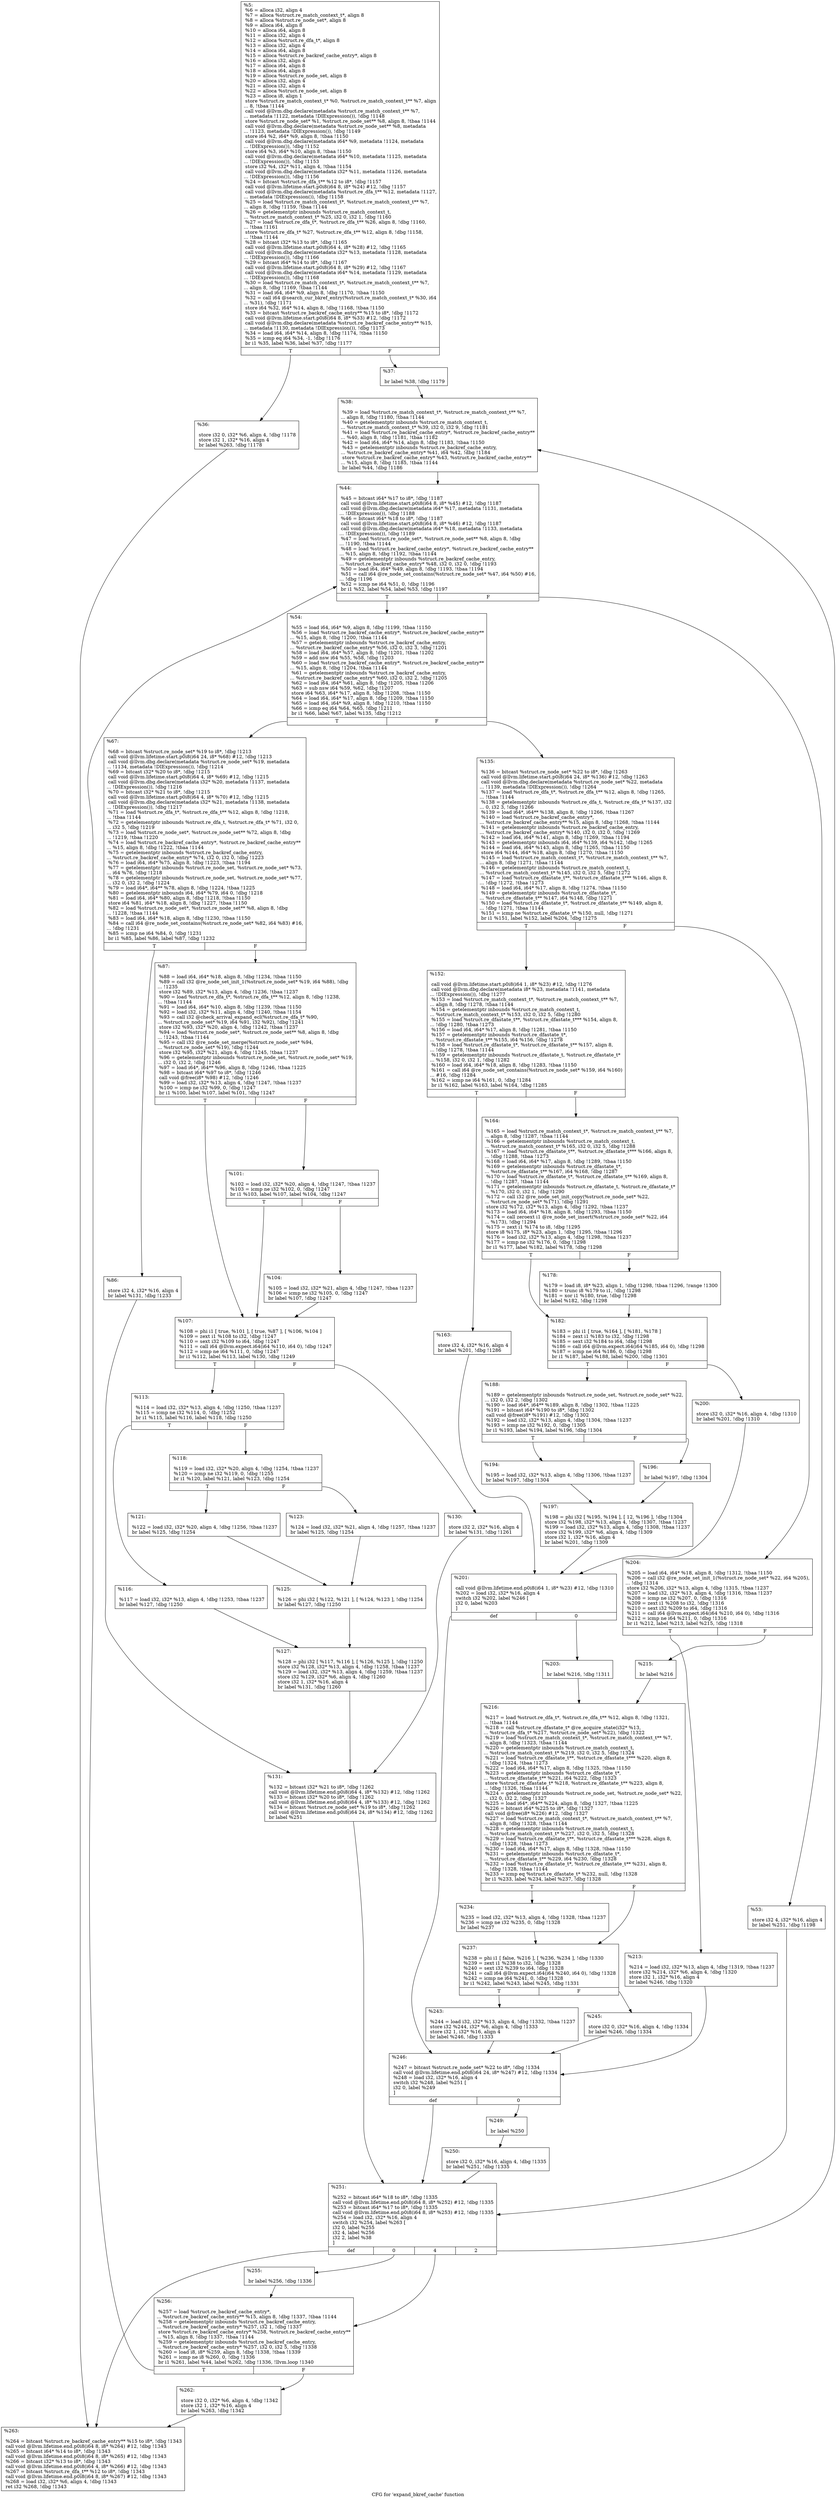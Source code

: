 digraph "CFG for 'expand_bkref_cache' function" {
	label="CFG for 'expand_bkref_cache' function";

	Node0xc39ac0 [shape=record,label="{%5:\l  %6 = alloca i32, align 4\l  %7 = alloca %struct.re_match_context_t*, align 8\l  %8 = alloca %struct.re_node_set*, align 8\l  %9 = alloca i64, align 8\l  %10 = alloca i64, align 8\l  %11 = alloca i32, align 4\l  %12 = alloca %struct.re_dfa_t*, align 8\l  %13 = alloca i32, align 4\l  %14 = alloca i64, align 8\l  %15 = alloca %struct.re_backref_cache_entry*, align 8\l  %16 = alloca i32, align 4\l  %17 = alloca i64, align 8\l  %18 = alloca i64, align 8\l  %19 = alloca %struct.re_node_set, align 8\l  %20 = alloca i32, align 4\l  %21 = alloca i32, align 4\l  %22 = alloca %struct.re_node_set, align 8\l  %23 = alloca i8, align 1\l  store %struct.re_match_context_t* %0, %struct.re_match_context_t** %7, align\l... 8, !tbaa !1144\l  call void @llvm.dbg.declare(metadata %struct.re_match_context_t** %7,\l... metadata !1122, metadata !DIExpression()), !dbg !1148\l  store %struct.re_node_set* %1, %struct.re_node_set** %8, align 8, !tbaa !1144\l  call void @llvm.dbg.declare(metadata %struct.re_node_set** %8, metadata\l... !1123, metadata !DIExpression()), !dbg !1149\l  store i64 %2, i64* %9, align 8, !tbaa !1150\l  call void @llvm.dbg.declare(metadata i64* %9, metadata !1124, metadata\l... !DIExpression()), !dbg !1152\l  store i64 %3, i64* %10, align 8, !tbaa !1150\l  call void @llvm.dbg.declare(metadata i64* %10, metadata !1125, metadata\l... !DIExpression()), !dbg !1153\l  store i32 %4, i32* %11, align 4, !tbaa !1154\l  call void @llvm.dbg.declare(metadata i32* %11, metadata !1126, metadata\l... !DIExpression()), !dbg !1156\l  %24 = bitcast %struct.re_dfa_t** %12 to i8*, !dbg !1157\l  call void @llvm.lifetime.start.p0i8(i64 8, i8* %24) #12, !dbg !1157\l  call void @llvm.dbg.declare(metadata %struct.re_dfa_t** %12, metadata !1127,\l... metadata !DIExpression()), !dbg !1158\l  %25 = load %struct.re_match_context_t*, %struct.re_match_context_t** %7,\l... align 8, !dbg !1159, !tbaa !1144\l  %26 = getelementptr inbounds %struct.re_match_context_t,\l... %struct.re_match_context_t* %25, i32 0, i32 1, !dbg !1160\l  %27 = load %struct.re_dfa_t*, %struct.re_dfa_t** %26, align 8, !dbg !1160,\l... !tbaa !1161\l  store %struct.re_dfa_t* %27, %struct.re_dfa_t** %12, align 8, !dbg !1158,\l... !tbaa !1144\l  %28 = bitcast i32* %13 to i8*, !dbg !1165\l  call void @llvm.lifetime.start.p0i8(i64 4, i8* %28) #12, !dbg !1165\l  call void @llvm.dbg.declare(metadata i32* %13, metadata !1128, metadata\l... !DIExpression()), !dbg !1166\l  %29 = bitcast i64* %14 to i8*, !dbg !1167\l  call void @llvm.lifetime.start.p0i8(i64 8, i8* %29) #12, !dbg !1167\l  call void @llvm.dbg.declare(metadata i64* %14, metadata !1129, metadata\l... !DIExpression()), !dbg !1168\l  %30 = load %struct.re_match_context_t*, %struct.re_match_context_t** %7,\l... align 8, !dbg !1169, !tbaa !1144\l  %31 = load i64, i64* %9, align 8, !dbg !1170, !tbaa !1150\l  %32 = call i64 @search_cur_bkref_entry(%struct.re_match_context_t* %30, i64\l... %31), !dbg !1171\l  store i64 %32, i64* %14, align 8, !dbg !1168, !tbaa !1150\l  %33 = bitcast %struct.re_backref_cache_entry** %15 to i8*, !dbg !1172\l  call void @llvm.lifetime.start.p0i8(i64 8, i8* %33) #12, !dbg !1172\l  call void @llvm.dbg.declare(metadata %struct.re_backref_cache_entry** %15,\l... metadata !1130, metadata !DIExpression()), !dbg !1173\l  %34 = load i64, i64* %14, align 8, !dbg !1174, !tbaa !1150\l  %35 = icmp eq i64 %34, -1, !dbg !1176\l  br i1 %35, label %36, label %37, !dbg !1177\l|{<s0>T|<s1>F}}"];
	Node0xc39ac0:s0 -> Node0xc39be0;
	Node0xc39ac0:s1 -> Node0xc39c30;
	Node0xc39be0 [shape=record,label="{%36:\l\l  store i32 0, i32* %6, align 4, !dbg !1178\l  store i32 1, i32* %16, align 4\l  br label %263, !dbg !1178\l}"];
	Node0xc39be0 -> Node0xc3ab30;
	Node0xc39c30 [shape=record,label="{%37:\l\l  br label %38, !dbg !1179\l}"];
	Node0xc39c30 -> Node0xc39c80;
	Node0xc39c80 [shape=record,label="{%38:\l\l  %39 = load %struct.re_match_context_t*, %struct.re_match_context_t** %7,\l... align 8, !dbg !1180, !tbaa !1144\l  %40 = getelementptr inbounds %struct.re_match_context_t,\l... %struct.re_match_context_t* %39, i32 0, i32 9, !dbg !1181\l  %41 = load %struct.re_backref_cache_entry*, %struct.re_backref_cache_entry**\l... %40, align 8, !dbg !1181, !tbaa !1182\l  %42 = load i64, i64* %14, align 8, !dbg !1183, !tbaa !1150\l  %43 = getelementptr inbounds %struct.re_backref_cache_entry,\l... %struct.re_backref_cache_entry* %41, i64 %42, !dbg !1184\l  store %struct.re_backref_cache_entry* %43, %struct.re_backref_cache_entry**\l... %15, align 8, !dbg !1185, !tbaa !1144\l  br label %44, !dbg !1186\l}"];
	Node0xc39c80 -> Node0xc39cd0;
	Node0xc39cd0 [shape=record,label="{%44:\l\l  %45 = bitcast i64* %17 to i8*, !dbg !1187\l  call void @llvm.lifetime.start.p0i8(i64 8, i8* %45) #12, !dbg !1187\l  call void @llvm.dbg.declare(metadata i64* %17, metadata !1131, metadata\l... !DIExpression()), !dbg !1188\l  %46 = bitcast i64* %18 to i8*, !dbg !1187\l  call void @llvm.lifetime.start.p0i8(i64 8, i8* %46) #12, !dbg !1187\l  call void @llvm.dbg.declare(metadata i64* %18, metadata !1133, metadata\l... !DIExpression()), !dbg !1189\l  %47 = load %struct.re_node_set*, %struct.re_node_set** %8, align 8, !dbg\l... !1190, !tbaa !1144\l  %48 = load %struct.re_backref_cache_entry*, %struct.re_backref_cache_entry**\l... %15, align 8, !dbg !1192, !tbaa !1144\l  %49 = getelementptr inbounds %struct.re_backref_cache_entry,\l... %struct.re_backref_cache_entry* %48, i32 0, i32 0, !dbg !1193\l  %50 = load i64, i64* %49, align 8, !dbg !1193, !tbaa !1194\l  %51 = call i64 @re_node_set_contains(%struct.re_node_set* %47, i64 %50) #16,\l... !dbg !1196\l  %52 = icmp ne i64 %51, 0, !dbg !1196\l  br i1 %52, label %54, label %53, !dbg !1197\l|{<s0>T|<s1>F}}"];
	Node0xc39cd0:s0 -> Node0xc39d70;
	Node0xc39cd0:s1 -> Node0xc39d20;
	Node0xc39d20 [shape=record,label="{%53:\l\l  store i32 4, i32* %16, align 4\l  br label %251, !dbg !1198\l}"];
	Node0xc39d20 -> Node0xc3a9f0;
	Node0xc39d70 [shape=record,label="{%54:\l\l  %55 = load i64, i64* %9, align 8, !dbg !1199, !tbaa !1150\l  %56 = load %struct.re_backref_cache_entry*, %struct.re_backref_cache_entry**\l... %15, align 8, !dbg !1200, !tbaa !1144\l  %57 = getelementptr inbounds %struct.re_backref_cache_entry,\l... %struct.re_backref_cache_entry* %56, i32 0, i32 3, !dbg !1201\l  %58 = load i64, i64* %57, align 8, !dbg !1201, !tbaa !1202\l  %59 = add nsw i64 %55, %58, !dbg !1203\l  %60 = load %struct.re_backref_cache_entry*, %struct.re_backref_cache_entry**\l... %15, align 8, !dbg !1204, !tbaa !1144\l  %61 = getelementptr inbounds %struct.re_backref_cache_entry,\l... %struct.re_backref_cache_entry* %60, i32 0, i32 2, !dbg !1205\l  %62 = load i64, i64* %61, align 8, !dbg !1205, !tbaa !1206\l  %63 = sub nsw i64 %59, %62, !dbg !1207\l  store i64 %63, i64* %17, align 8, !dbg !1208, !tbaa !1150\l  %64 = load i64, i64* %17, align 8, !dbg !1209, !tbaa !1150\l  %65 = load i64, i64* %9, align 8, !dbg !1210, !tbaa !1150\l  %66 = icmp eq i64 %64, %65, !dbg !1211\l  br i1 %66, label %67, label %135, !dbg !1212\l|{<s0>T|<s1>F}}"];
	Node0xc39d70:s0 -> Node0xc39dc0;
	Node0xc39d70:s1 -> Node0xc3a270;
	Node0xc39dc0 [shape=record,label="{%67:\l\l  %68 = bitcast %struct.re_node_set* %19 to i8*, !dbg !1213\l  call void @llvm.lifetime.start.p0i8(i64 24, i8* %68) #12, !dbg !1213\l  call void @llvm.dbg.declare(metadata %struct.re_node_set* %19, metadata\l... !1134, metadata !DIExpression()), !dbg !1214\l  %69 = bitcast i32* %20 to i8*, !dbg !1215\l  call void @llvm.lifetime.start.p0i8(i64 4, i8* %69) #12, !dbg !1215\l  call void @llvm.dbg.declare(metadata i32* %20, metadata !1137, metadata\l... !DIExpression()), !dbg !1216\l  %70 = bitcast i32* %21 to i8*, !dbg !1215\l  call void @llvm.lifetime.start.p0i8(i64 4, i8* %70) #12, !dbg !1215\l  call void @llvm.dbg.declare(metadata i32* %21, metadata !1138, metadata\l... !DIExpression()), !dbg !1217\l  %71 = load %struct.re_dfa_t*, %struct.re_dfa_t** %12, align 8, !dbg !1218,\l... !tbaa !1144\l  %72 = getelementptr inbounds %struct.re_dfa_t, %struct.re_dfa_t* %71, i32 0,\l... i32 5, !dbg !1219\l  %73 = load %struct.re_node_set*, %struct.re_node_set** %72, align 8, !dbg\l... !1219, !tbaa !1220\l  %74 = load %struct.re_backref_cache_entry*, %struct.re_backref_cache_entry**\l... %15, align 8, !dbg !1222, !tbaa !1144\l  %75 = getelementptr inbounds %struct.re_backref_cache_entry,\l... %struct.re_backref_cache_entry* %74, i32 0, i32 0, !dbg !1223\l  %76 = load i64, i64* %75, align 8, !dbg !1223, !tbaa !1194\l  %77 = getelementptr inbounds %struct.re_node_set, %struct.re_node_set* %73,\l... i64 %76, !dbg !1218\l  %78 = getelementptr inbounds %struct.re_node_set, %struct.re_node_set* %77,\l... i32 0, i32 2, !dbg !1224\l  %79 = load i64*, i64** %78, align 8, !dbg !1224, !tbaa !1225\l  %80 = getelementptr inbounds i64, i64* %79, i64 0, !dbg !1218\l  %81 = load i64, i64* %80, align 8, !dbg !1218, !tbaa !1150\l  store i64 %81, i64* %18, align 8, !dbg !1227, !tbaa !1150\l  %82 = load %struct.re_node_set*, %struct.re_node_set** %8, align 8, !dbg\l... !1228, !tbaa !1144\l  %83 = load i64, i64* %18, align 8, !dbg !1230, !tbaa !1150\l  %84 = call i64 @re_node_set_contains(%struct.re_node_set* %82, i64 %83) #16,\l... !dbg !1231\l  %85 = icmp ne i64 %84, 0, !dbg !1231\l  br i1 %85, label %86, label %87, !dbg !1232\l|{<s0>T|<s1>F}}"];
	Node0xc39dc0:s0 -> Node0xc39e10;
	Node0xc39dc0:s1 -> Node0xc39e60;
	Node0xc39e10 [shape=record,label="{%86:\l\l  store i32 4, i32* %16, align 4\l  br label %131, !dbg !1233\l}"];
	Node0xc39e10 -> Node0xc3a220;
	Node0xc39e60 [shape=record,label="{%87:\l\l  %88 = load i64, i64* %18, align 8, !dbg !1234, !tbaa !1150\l  %89 = call i32 @re_node_set_init_1(%struct.re_node_set* %19, i64 %88), !dbg\l... !1235\l  store i32 %89, i32* %13, align 4, !dbg !1236, !tbaa !1237\l  %90 = load %struct.re_dfa_t*, %struct.re_dfa_t** %12, align 8, !dbg !1238,\l... !tbaa !1144\l  %91 = load i64, i64* %10, align 8, !dbg !1239, !tbaa !1150\l  %92 = load i32, i32* %11, align 4, !dbg !1240, !tbaa !1154\l  %93 = call i32 @check_arrival_expand_ecl(%struct.re_dfa_t* %90,\l... %struct.re_node_set* %19, i64 %91, i32 %92), !dbg !1241\l  store i32 %93, i32* %20, align 4, !dbg !1242, !tbaa !1237\l  %94 = load %struct.re_node_set*, %struct.re_node_set** %8, align 8, !dbg\l... !1243, !tbaa !1144\l  %95 = call i32 @re_node_set_merge(%struct.re_node_set* %94,\l... %struct.re_node_set* %19), !dbg !1244\l  store i32 %95, i32* %21, align 4, !dbg !1245, !tbaa !1237\l  %96 = getelementptr inbounds %struct.re_node_set, %struct.re_node_set* %19,\l... i32 0, i32 2, !dbg !1246\l  %97 = load i64*, i64** %96, align 8, !dbg !1246, !tbaa !1225\l  %98 = bitcast i64* %97 to i8*, !dbg !1246\l  call void @free(i8* %98) #12, !dbg !1246\l  %99 = load i32, i32* %13, align 4, !dbg !1247, !tbaa !1237\l  %100 = icmp ne i32 %99, 0, !dbg !1247\l  br i1 %100, label %107, label %101, !dbg !1247\l|{<s0>T|<s1>F}}"];
	Node0xc39e60:s0 -> Node0xc39f50;
	Node0xc39e60:s1 -> Node0xc39eb0;
	Node0xc39eb0 [shape=record,label="{%101:\l\l  %102 = load i32, i32* %20, align 4, !dbg !1247, !tbaa !1237\l  %103 = icmp ne i32 %102, 0, !dbg !1247\l  br i1 %103, label %107, label %104, !dbg !1247\l|{<s0>T|<s1>F}}"];
	Node0xc39eb0:s0 -> Node0xc39f50;
	Node0xc39eb0:s1 -> Node0xc39f00;
	Node0xc39f00 [shape=record,label="{%104:\l\l  %105 = load i32, i32* %21, align 4, !dbg !1247, !tbaa !1237\l  %106 = icmp ne i32 %105, 0, !dbg !1247\l  br label %107, !dbg !1247\l}"];
	Node0xc39f00 -> Node0xc39f50;
	Node0xc39f50 [shape=record,label="{%107:\l\l  %108 = phi i1 [ true, %101 ], [ true, %87 ], [ %106, %104 ]\l  %109 = zext i1 %108 to i32, !dbg !1247\l  %110 = sext i32 %109 to i64, !dbg !1247\l  %111 = call i64 @llvm.expect.i64(i64 %110, i64 0), !dbg !1247\l  %112 = icmp ne i64 %111, 0, !dbg !1247\l  br i1 %112, label %113, label %130, !dbg !1249\l|{<s0>T|<s1>F}}"];
	Node0xc39f50:s0 -> Node0xc39fa0;
	Node0xc39f50:s1 -> Node0xc3a1d0;
	Node0xc39fa0 [shape=record,label="{%113:\l\l  %114 = load i32, i32* %13, align 4, !dbg !1250, !tbaa !1237\l  %115 = icmp ne i32 %114, 0, !dbg !1252\l  br i1 %115, label %116, label %118, !dbg !1250\l|{<s0>T|<s1>F}}"];
	Node0xc39fa0:s0 -> Node0xc39ff0;
	Node0xc39fa0:s1 -> Node0xc3a040;
	Node0xc39ff0 [shape=record,label="{%116:\l\l  %117 = load i32, i32* %13, align 4, !dbg !1253, !tbaa !1237\l  br label %127, !dbg !1250\l}"];
	Node0xc39ff0 -> Node0xc3a180;
	Node0xc3a040 [shape=record,label="{%118:\l\l  %119 = load i32, i32* %20, align 4, !dbg !1254, !tbaa !1237\l  %120 = icmp ne i32 %119, 0, !dbg !1255\l  br i1 %120, label %121, label %123, !dbg !1254\l|{<s0>T|<s1>F}}"];
	Node0xc3a040:s0 -> Node0xc3a090;
	Node0xc3a040:s1 -> Node0xc3a0e0;
	Node0xc3a090 [shape=record,label="{%121:\l\l  %122 = load i32, i32* %20, align 4, !dbg !1256, !tbaa !1237\l  br label %125, !dbg !1254\l}"];
	Node0xc3a090 -> Node0xc3a130;
	Node0xc3a0e0 [shape=record,label="{%123:\l\l  %124 = load i32, i32* %21, align 4, !dbg !1257, !tbaa !1237\l  br label %125, !dbg !1254\l}"];
	Node0xc3a0e0 -> Node0xc3a130;
	Node0xc3a130 [shape=record,label="{%125:\l\l  %126 = phi i32 [ %122, %121 ], [ %124, %123 ], !dbg !1254\l  br label %127, !dbg !1250\l}"];
	Node0xc3a130 -> Node0xc3a180;
	Node0xc3a180 [shape=record,label="{%127:\l\l  %128 = phi i32 [ %117, %116 ], [ %126, %125 ], !dbg !1250\l  store i32 %128, i32* %13, align 4, !dbg !1258, !tbaa !1237\l  %129 = load i32, i32* %13, align 4, !dbg !1259, !tbaa !1237\l  store i32 %129, i32* %6, align 4, !dbg !1260\l  store i32 1, i32* %16, align 4\l  br label %131, !dbg !1260\l}"];
	Node0xc3a180 -> Node0xc3a220;
	Node0xc3a1d0 [shape=record,label="{%130:\l\l  store i32 2, i32* %16, align 4\l  br label %131, !dbg !1261\l}"];
	Node0xc3a1d0 -> Node0xc3a220;
	Node0xc3a220 [shape=record,label="{%131:\l\l  %132 = bitcast i32* %21 to i8*, !dbg !1262\l  call void @llvm.lifetime.end.p0i8(i64 4, i8* %132) #12, !dbg !1262\l  %133 = bitcast i32* %20 to i8*, !dbg !1262\l  call void @llvm.lifetime.end.p0i8(i64 4, i8* %133) #12, !dbg !1262\l  %134 = bitcast %struct.re_node_set* %19 to i8*, !dbg !1262\l  call void @llvm.lifetime.end.p0i8(i64 24, i8* %134) #12, !dbg !1262\l  br label %251\l}"];
	Node0xc3a220 -> Node0xc3a9f0;
	Node0xc3a270 [shape=record,label="{%135:\l\l  %136 = bitcast %struct.re_node_set* %22 to i8*, !dbg !1263\l  call void @llvm.lifetime.start.p0i8(i64 24, i8* %136) #12, !dbg !1263\l  call void @llvm.dbg.declare(metadata %struct.re_node_set* %22, metadata\l... !1139, metadata !DIExpression()), !dbg !1264\l  %137 = load %struct.re_dfa_t*, %struct.re_dfa_t** %12, align 8, !dbg !1265,\l... !tbaa !1144\l  %138 = getelementptr inbounds %struct.re_dfa_t, %struct.re_dfa_t* %137, i32\l... 0, i32 3, !dbg !1266\l  %139 = load i64*, i64** %138, align 8, !dbg !1266, !tbaa !1267\l  %140 = load %struct.re_backref_cache_entry*,\l... %struct.re_backref_cache_entry** %15, align 8, !dbg !1268, !tbaa !1144\l  %141 = getelementptr inbounds %struct.re_backref_cache_entry,\l... %struct.re_backref_cache_entry* %140, i32 0, i32 0, !dbg !1269\l  %142 = load i64, i64* %141, align 8, !dbg !1269, !tbaa !1194\l  %143 = getelementptr inbounds i64, i64* %139, i64 %142, !dbg !1265\l  %144 = load i64, i64* %143, align 8, !dbg !1265, !tbaa !1150\l  store i64 %144, i64* %18, align 8, !dbg !1270, !tbaa !1150\l  %145 = load %struct.re_match_context_t*, %struct.re_match_context_t** %7,\l... align 8, !dbg !1271, !tbaa !1144\l  %146 = getelementptr inbounds %struct.re_match_context_t,\l... %struct.re_match_context_t* %145, i32 0, i32 5, !dbg !1272\l  %147 = load %struct.re_dfastate_t**, %struct.re_dfastate_t*** %146, align 8,\l... !dbg !1272, !tbaa !1273\l  %148 = load i64, i64* %17, align 8, !dbg !1274, !tbaa !1150\l  %149 = getelementptr inbounds %struct.re_dfastate_t*,\l... %struct.re_dfastate_t** %147, i64 %148, !dbg !1271\l  %150 = load %struct.re_dfastate_t*, %struct.re_dfastate_t** %149, align 8,\l... !dbg !1271, !tbaa !1144\l  %151 = icmp ne %struct.re_dfastate_t* %150, null, !dbg !1271\l  br i1 %151, label %152, label %204, !dbg !1275\l|{<s0>T|<s1>F}}"];
	Node0xc3a270:s0 -> Node0xc3a2c0;
	Node0xc3a270:s1 -> Node0xc3a680;
	Node0xc3a2c0 [shape=record,label="{%152:\l\l  call void @llvm.lifetime.start.p0i8(i64 1, i8* %23) #12, !dbg !1276\l  call void @llvm.dbg.declare(metadata i8* %23, metadata !1141, metadata\l... !DIExpression()), !dbg !1277\l  %153 = load %struct.re_match_context_t*, %struct.re_match_context_t** %7,\l... align 8, !dbg !1278, !tbaa !1144\l  %154 = getelementptr inbounds %struct.re_match_context_t,\l... %struct.re_match_context_t* %153, i32 0, i32 5, !dbg !1280\l  %155 = load %struct.re_dfastate_t**, %struct.re_dfastate_t*** %154, align 8,\l... !dbg !1280, !tbaa !1273\l  %156 = load i64, i64* %17, align 8, !dbg !1281, !tbaa !1150\l  %157 = getelementptr inbounds %struct.re_dfastate_t*,\l... %struct.re_dfastate_t** %155, i64 %156, !dbg !1278\l  %158 = load %struct.re_dfastate_t*, %struct.re_dfastate_t** %157, align 8,\l... !dbg !1278, !tbaa !1144\l  %159 = getelementptr inbounds %struct.re_dfastate_t, %struct.re_dfastate_t*\l... %158, i32 0, i32 1, !dbg !1282\l  %160 = load i64, i64* %18, align 8, !dbg !1283, !tbaa !1150\l  %161 = call i64 @re_node_set_contains(%struct.re_node_set* %159, i64 %160)\l... #16, !dbg !1284\l  %162 = icmp ne i64 %161, 0, !dbg !1284\l  br i1 %162, label %163, label %164, !dbg !1285\l|{<s0>T|<s1>F}}"];
	Node0xc3a2c0:s0 -> Node0xc3a310;
	Node0xc3a2c0:s1 -> Node0xc3a360;
	Node0xc3a310 [shape=record,label="{%163:\l\l  store i32 4, i32* %16, align 4\l  br label %201, !dbg !1286\l}"];
	Node0xc3a310 -> Node0xc3a5e0;
	Node0xc3a360 [shape=record,label="{%164:\l\l  %165 = load %struct.re_match_context_t*, %struct.re_match_context_t** %7,\l... align 8, !dbg !1287, !tbaa !1144\l  %166 = getelementptr inbounds %struct.re_match_context_t,\l... %struct.re_match_context_t* %165, i32 0, i32 5, !dbg !1288\l  %167 = load %struct.re_dfastate_t**, %struct.re_dfastate_t*** %166, align 8,\l... !dbg !1288, !tbaa !1273\l  %168 = load i64, i64* %17, align 8, !dbg !1289, !tbaa !1150\l  %169 = getelementptr inbounds %struct.re_dfastate_t*,\l... %struct.re_dfastate_t** %167, i64 %168, !dbg !1287\l  %170 = load %struct.re_dfastate_t*, %struct.re_dfastate_t** %169, align 8,\l... !dbg !1287, !tbaa !1144\l  %171 = getelementptr inbounds %struct.re_dfastate_t, %struct.re_dfastate_t*\l... %170, i32 0, i32 1, !dbg !1290\l  %172 = call i32 @re_node_set_init_copy(%struct.re_node_set* %22,\l... %struct.re_node_set* %171), !dbg !1291\l  store i32 %172, i32* %13, align 4, !dbg !1292, !tbaa !1237\l  %173 = load i64, i64* %18, align 8, !dbg !1293, !tbaa !1150\l  %174 = call zeroext i1 @re_node_set_insert(%struct.re_node_set* %22, i64\l... %173), !dbg !1294\l  %175 = zext i1 %174 to i8, !dbg !1295\l  store i8 %175, i8* %23, align 1, !dbg !1295, !tbaa !1296\l  %176 = load i32, i32* %13, align 4, !dbg !1298, !tbaa !1237\l  %177 = icmp ne i32 %176, 0, !dbg !1298\l  br i1 %177, label %182, label %178, !dbg !1298\l|{<s0>T|<s1>F}}"];
	Node0xc3a360:s0 -> Node0xc3a400;
	Node0xc3a360:s1 -> Node0xc3a3b0;
	Node0xc3a3b0 [shape=record,label="{%178:\l\l  %179 = load i8, i8* %23, align 1, !dbg !1298, !tbaa !1296, !range !1300\l  %180 = trunc i8 %179 to i1, !dbg !1298\l  %181 = xor i1 %180, true, !dbg !1298\l  br label %182, !dbg !1298\l}"];
	Node0xc3a3b0 -> Node0xc3a400;
	Node0xc3a400 [shape=record,label="{%182:\l\l  %183 = phi i1 [ true, %164 ], [ %181, %178 ]\l  %184 = zext i1 %183 to i32, !dbg !1298\l  %185 = sext i32 %184 to i64, !dbg !1298\l  %186 = call i64 @llvm.expect.i64(i64 %185, i64 0), !dbg !1298\l  %187 = icmp ne i64 %186, 0, !dbg !1298\l  br i1 %187, label %188, label %200, !dbg !1301\l|{<s0>T|<s1>F}}"];
	Node0xc3a400:s0 -> Node0xc3a450;
	Node0xc3a400:s1 -> Node0xc3a590;
	Node0xc3a450 [shape=record,label="{%188:\l\l  %189 = getelementptr inbounds %struct.re_node_set, %struct.re_node_set* %22,\l... i32 0, i32 2, !dbg !1302\l  %190 = load i64*, i64** %189, align 8, !dbg !1302, !tbaa !1225\l  %191 = bitcast i64* %190 to i8*, !dbg !1302\l  call void @free(i8* %191) #12, !dbg !1302\l  %192 = load i32, i32* %13, align 4, !dbg !1304, !tbaa !1237\l  %193 = icmp ne i32 %192, 0, !dbg !1305\l  br i1 %193, label %194, label %196, !dbg !1304\l|{<s0>T|<s1>F}}"];
	Node0xc3a450:s0 -> Node0xc3a4a0;
	Node0xc3a450:s1 -> Node0xc3a4f0;
	Node0xc3a4a0 [shape=record,label="{%194:\l\l  %195 = load i32, i32* %13, align 4, !dbg !1306, !tbaa !1237\l  br label %197, !dbg !1304\l}"];
	Node0xc3a4a0 -> Node0xc3a540;
	Node0xc3a4f0 [shape=record,label="{%196:\l\l  br label %197, !dbg !1304\l}"];
	Node0xc3a4f0 -> Node0xc3a540;
	Node0xc3a540 [shape=record,label="{%197:\l\l  %198 = phi i32 [ %195, %194 ], [ 12, %196 ], !dbg !1304\l  store i32 %198, i32* %13, align 4, !dbg !1307, !tbaa !1237\l  %199 = load i32, i32* %13, align 4, !dbg !1308, !tbaa !1237\l  store i32 %199, i32* %6, align 4, !dbg !1309\l  store i32 1, i32* %16, align 4\l  br label %201, !dbg !1309\l}"];
	Node0xc3a540 -> Node0xc3a5e0;
	Node0xc3a590 [shape=record,label="{%200:\l\l  store i32 0, i32* %16, align 4, !dbg !1310\l  br label %201, !dbg !1310\l}"];
	Node0xc3a590 -> Node0xc3a5e0;
	Node0xc3a5e0 [shape=record,label="{%201:\l\l  call void @llvm.lifetime.end.p0i8(i64 1, i8* %23) #12, !dbg !1310\l  %202 = load i32, i32* %16, align 4\l  switch i32 %202, label %246 [\l    i32 0, label %203\l  ]\l|{<s0>def|<s1>0}}"];
	Node0xc3a5e0:s0 -> Node0xc3a900;
	Node0xc3a5e0:s1 -> Node0xc3a630;
	Node0xc3a630 [shape=record,label="{%203:\l\l  br label %216, !dbg !1311\l}"];
	Node0xc3a630 -> Node0xc3a770;
	Node0xc3a680 [shape=record,label="{%204:\l\l  %205 = load i64, i64* %18, align 8, !dbg !1312, !tbaa !1150\l  %206 = call i32 @re_node_set_init_1(%struct.re_node_set* %22, i64 %205),\l... !dbg !1314\l  store i32 %206, i32* %13, align 4, !dbg !1315, !tbaa !1237\l  %207 = load i32, i32* %13, align 4, !dbg !1316, !tbaa !1237\l  %208 = icmp ne i32 %207, 0, !dbg !1316\l  %209 = zext i1 %208 to i32, !dbg !1316\l  %210 = sext i32 %209 to i64, !dbg !1316\l  %211 = call i64 @llvm.expect.i64(i64 %210, i64 0), !dbg !1316\l  %212 = icmp ne i64 %211, 0, !dbg !1316\l  br i1 %212, label %213, label %215, !dbg !1318\l|{<s0>T|<s1>F}}"];
	Node0xc3a680:s0 -> Node0xc3a6d0;
	Node0xc3a680:s1 -> Node0xc3a720;
	Node0xc3a6d0 [shape=record,label="{%213:\l\l  %214 = load i32, i32* %13, align 4, !dbg !1319, !tbaa !1237\l  store i32 %214, i32* %6, align 4, !dbg !1320\l  store i32 1, i32* %16, align 4\l  br label %246, !dbg !1320\l}"];
	Node0xc3a6d0 -> Node0xc3a900;
	Node0xc3a720 [shape=record,label="{%215:\l\l  br label %216\l}"];
	Node0xc3a720 -> Node0xc3a770;
	Node0xc3a770 [shape=record,label="{%216:\l\l  %217 = load %struct.re_dfa_t*, %struct.re_dfa_t** %12, align 8, !dbg !1321,\l... !tbaa !1144\l  %218 = call %struct.re_dfastate_t* @re_acquire_state(i32* %13,\l... %struct.re_dfa_t* %217, %struct.re_node_set* %22), !dbg !1322\l  %219 = load %struct.re_match_context_t*, %struct.re_match_context_t** %7,\l... align 8, !dbg !1323, !tbaa !1144\l  %220 = getelementptr inbounds %struct.re_match_context_t,\l... %struct.re_match_context_t* %219, i32 0, i32 5, !dbg !1324\l  %221 = load %struct.re_dfastate_t**, %struct.re_dfastate_t*** %220, align 8,\l... !dbg !1324, !tbaa !1273\l  %222 = load i64, i64* %17, align 8, !dbg !1325, !tbaa !1150\l  %223 = getelementptr inbounds %struct.re_dfastate_t*,\l... %struct.re_dfastate_t** %221, i64 %222, !dbg !1323\l  store %struct.re_dfastate_t* %218, %struct.re_dfastate_t** %223, align 8,\l... !dbg !1326, !tbaa !1144\l  %224 = getelementptr inbounds %struct.re_node_set, %struct.re_node_set* %22,\l... i32 0, i32 2, !dbg !1327\l  %225 = load i64*, i64** %224, align 8, !dbg !1327, !tbaa !1225\l  %226 = bitcast i64* %225 to i8*, !dbg !1327\l  call void @free(i8* %226) #12, !dbg !1327\l  %227 = load %struct.re_match_context_t*, %struct.re_match_context_t** %7,\l... align 8, !dbg !1328, !tbaa !1144\l  %228 = getelementptr inbounds %struct.re_match_context_t,\l... %struct.re_match_context_t* %227, i32 0, i32 5, !dbg !1328\l  %229 = load %struct.re_dfastate_t**, %struct.re_dfastate_t*** %228, align 8,\l... !dbg !1328, !tbaa !1273\l  %230 = load i64, i64* %17, align 8, !dbg !1328, !tbaa !1150\l  %231 = getelementptr inbounds %struct.re_dfastate_t*,\l... %struct.re_dfastate_t** %229, i64 %230, !dbg !1328\l  %232 = load %struct.re_dfastate_t*, %struct.re_dfastate_t** %231, align 8,\l... !dbg !1328, !tbaa !1144\l  %233 = icmp eq %struct.re_dfastate_t* %232, null, !dbg !1328\l  br i1 %233, label %234, label %237, !dbg !1328\l|{<s0>T|<s1>F}}"];
	Node0xc3a770:s0 -> Node0xc3a7c0;
	Node0xc3a770:s1 -> Node0xc3a810;
	Node0xc3a7c0 [shape=record,label="{%234:\l\l  %235 = load i32, i32* %13, align 4, !dbg !1328, !tbaa !1237\l  %236 = icmp ne i32 %235, 0, !dbg !1328\l  br label %237\l}"];
	Node0xc3a7c0 -> Node0xc3a810;
	Node0xc3a810 [shape=record,label="{%237:\l\l  %238 = phi i1 [ false, %216 ], [ %236, %234 ], !dbg !1330\l  %239 = zext i1 %238 to i32, !dbg !1328\l  %240 = sext i32 %239 to i64, !dbg !1328\l  %241 = call i64 @llvm.expect.i64(i64 %240, i64 0), !dbg !1328\l  %242 = icmp ne i64 %241, 0, !dbg !1328\l  br i1 %242, label %243, label %245, !dbg !1331\l|{<s0>T|<s1>F}}"];
	Node0xc3a810:s0 -> Node0xc3a860;
	Node0xc3a810:s1 -> Node0xc3a8b0;
	Node0xc3a860 [shape=record,label="{%243:\l\l  %244 = load i32, i32* %13, align 4, !dbg !1332, !tbaa !1237\l  store i32 %244, i32* %6, align 4, !dbg !1333\l  store i32 1, i32* %16, align 4\l  br label %246, !dbg !1333\l}"];
	Node0xc3a860 -> Node0xc3a900;
	Node0xc3a8b0 [shape=record,label="{%245:\l\l  store i32 0, i32* %16, align 4, !dbg !1334\l  br label %246, !dbg !1334\l}"];
	Node0xc3a8b0 -> Node0xc3a900;
	Node0xc3a900 [shape=record,label="{%246:\l\l  %247 = bitcast %struct.re_node_set* %22 to i8*, !dbg !1334\l  call void @llvm.lifetime.end.p0i8(i64 24, i8* %247) #12, !dbg !1334\l  %248 = load i32, i32* %16, align 4\l  switch i32 %248, label %251 [\l    i32 0, label %249\l  ]\l|{<s0>def|<s1>0}}"];
	Node0xc3a900:s0 -> Node0xc3a9f0;
	Node0xc3a900:s1 -> Node0xc3a950;
	Node0xc3a950 [shape=record,label="{%249:\l\l  br label %250\l}"];
	Node0xc3a950 -> Node0xc3a9a0;
	Node0xc3a9a0 [shape=record,label="{%250:\l\l  store i32 0, i32* %16, align 4, !dbg !1335\l  br label %251, !dbg !1335\l}"];
	Node0xc3a9a0 -> Node0xc3a9f0;
	Node0xc3a9f0 [shape=record,label="{%251:\l\l  %252 = bitcast i64* %18 to i8*, !dbg !1335\l  call void @llvm.lifetime.end.p0i8(i64 8, i8* %252) #12, !dbg !1335\l  %253 = bitcast i64* %17 to i8*, !dbg !1335\l  call void @llvm.lifetime.end.p0i8(i64 8, i8* %253) #12, !dbg !1335\l  %254 = load i32, i32* %16, align 4\l  switch i32 %254, label %263 [\l    i32 0, label %255\l    i32 4, label %256\l    i32 2, label %38\l  ]\l|{<s0>def|<s1>0|<s2>4|<s3>2}}"];
	Node0xc3a9f0:s0 -> Node0xc3ab30;
	Node0xc3a9f0:s1 -> Node0xc3aa40;
	Node0xc3a9f0:s2 -> Node0xc3aa90;
	Node0xc3a9f0:s3 -> Node0xc39c80;
	Node0xc3aa40 [shape=record,label="{%255:\l\l  br label %256, !dbg !1336\l}"];
	Node0xc3aa40 -> Node0xc3aa90;
	Node0xc3aa90 [shape=record,label="{%256:\l\l  %257 = load %struct.re_backref_cache_entry*,\l... %struct.re_backref_cache_entry** %15, align 8, !dbg !1337, !tbaa !1144\l  %258 = getelementptr inbounds %struct.re_backref_cache_entry,\l... %struct.re_backref_cache_entry* %257, i32 1, !dbg !1337\l  store %struct.re_backref_cache_entry* %258, %struct.re_backref_cache_entry**\l... %15, align 8, !dbg !1337, !tbaa !1144\l  %259 = getelementptr inbounds %struct.re_backref_cache_entry,\l... %struct.re_backref_cache_entry* %257, i32 0, i32 5, !dbg !1338\l  %260 = load i8, i8* %259, align 8, !dbg !1338, !tbaa !1339\l  %261 = icmp ne i8 %260, 0, !dbg !1336\l  br i1 %261, label %44, label %262, !dbg !1336, !llvm.loop !1340\l|{<s0>T|<s1>F}}"];
	Node0xc3aa90:s0 -> Node0xc39cd0;
	Node0xc3aa90:s1 -> Node0xc3aae0;
	Node0xc3aae0 [shape=record,label="{%262:\l\l  store i32 0, i32* %6, align 4, !dbg !1342\l  store i32 1, i32* %16, align 4\l  br label %263, !dbg !1342\l}"];
	Node0xc3aae0 -> Node0xc3ab30;
	Node0xc3ab30 [shape=record,label="{%263:\l\l  %264 = bitcast %struct.re_backref_cache_entry** %15 to i8*, !dbg !1343\l  call void @llvm.lifetime.end.p0i8(i64 8, i8* %264) #12, !dbg !1343\l  %265 = bitcast i64* %14 to i8*, !dbg !1343\l  call void @llvm.lifetime.end.p0i8(i64 8, i8* %265) #12, !dbg !1343\l  %266 = bitcast i32* %13 to i8*, !dbg !1343\l  call void @llvm.lifetime.end.p0i8(i64 4, i8* %266) #12, !dbg !1343\l  %267 = bitcast %struct.re_dfa_t** %12 to i8*, !dbg !1343\l  call void @llvm.lifetime.end.p0i8(i64 8, i8* %267) #12, !dbg !1343\l  %268 = load i32, i32* %6, align 4, !dbg !1343\l  ret i32 %268, !dbg !1343\l}"];
}
